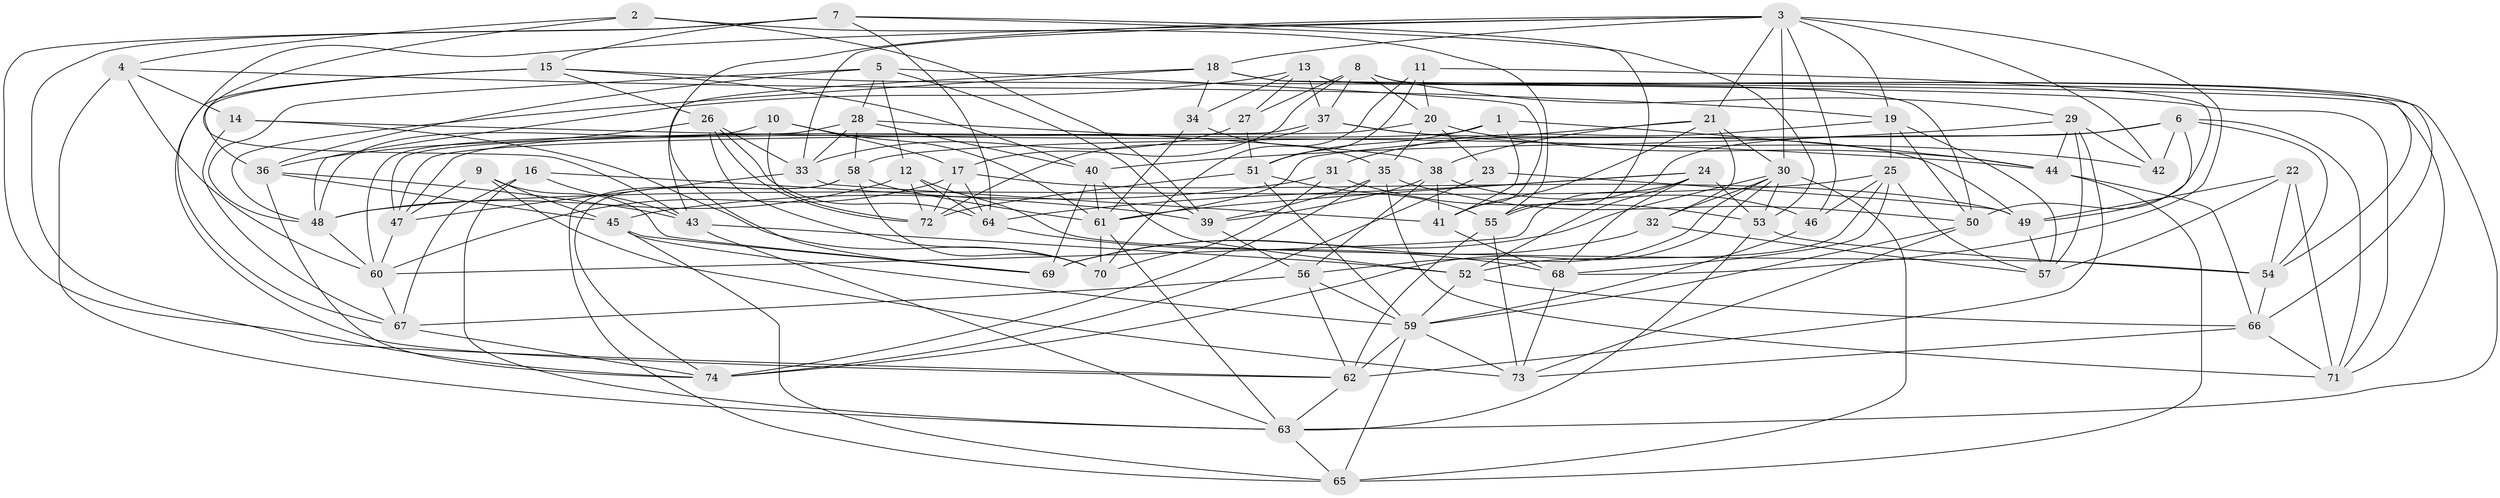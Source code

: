 // original degree distribution, {4: 1.0}
// Generated by graph-tools (version 1.1) at 2025/50/03/09/25 03:50:45]
// undirected, 74 vertices, 214 edges
graph export_dot {
graph [start="1"]
  node [color=gray90,style=filled];
  1;
  2;
  3;
  4;
  5;
  6;
  7;
  8;
  9;
  10;
  11;
  12;
  13;
  14;
  15;
  16;
  17;
  18;
  19;
  20;
  21;
  22;
  23;
  24;
  25;
  26;
  27;
  28;
  29;
  30;
  31;
  32;
  33;
  34;
  35;
  36;
  37;
  38;
  39;
  40;
  41;
  42;
  43;
  44;
  45;
  46;
  47;
  48;
  49;
  50;
  51;
  52;
  53;
  54;
  55;
  56;
  57;
  58;
  59;
  60;
  61;
  62;
  63;
  64;
  65;
  66;
  67;
  68;
  69;
  70;
  71;
  72;
  73;
  74;
  1 -- 41 [weight=1.0];
  1 -- 44 [weight=1.0];
  1 -- 47 [weight=1.0];
  1 -- 51 [weight=1.0];
  2 -- 4 [weight=1.0];
  2 -- 39 [weight=1.0];
  2 -- 43 [weight=1.0];
  2 -- 55 [weight=1.0];
  3 -- 18 [weight=1.0];
  3 -- 19 [weight=1.0];
  3 -- 21 [weight=1.0];
  3 -- 30 [weight=1.0];
  3 -- 33 [weight=1.0];
  3 -- 42 [weight=1.0];
  3 -- 46 [weight=1.0];
  3 -- 62 [weight=1.0];
  3 -- 68 [weight=1.0];
  3 -- 69 [weight=1.0];
  4 -- 14 [weight=1.0];
  4 -- 19 [weight=1.0];
  4 -- 60 [weight=2.0];
  4 -- 63 [weight=1.0];
  5 -- 12 [weight=1.0];
  5 -- 28 [weight=1.0];
  5 -- 36 [weight=1.0];
  5 -- 39 [weight=1.0];
  5 -- 41 [weight=1.0];
  5 -- 48 [weight=1.0];
  6 -- 42 [weight=1.0];
  6 -- 49 [weight=1.0];
  6 -- 54 [weight=1.0];
  6 -- 55 [weight=1.0];
  6 -- 58 [weight=1.0];
  6 -- 71 [weight=1.0];
  7 -- 15 [weight=1.0];
  7 -- 53 [weight=1.0];
  7 -- 55 [weight=1.0];
  7 -- 62 [weight=1.0];
  7 -- 64 [weight=1.0];
  7 -- 74 [weight=1.0];
  8 -- 17 [weight=1.0];
  8 -- 20 [weight=1.0];
  8 -- 27 [weight=1.0];
  8 -- 29 [weight=1.0];
  8 -- 37 [weight=1.0];
  8 -- 50 [weight=1.0];
  9 -- 45 [weight=1.0];
  9 -- 47 [weight=1.0];
  9 -- 69 [weight=1.0];
  9 -- 73 [weight=1.0];
  10 -- 17 [weight=1.0];
  10 -- 48 [weight=1.0];
  10 -- 61 [weight=1.0];
  10 -- 72 [weight=1.0];
  11 -- 20 [weight=1.0];
  11 -- 50 [weight=1.0];
  11 -- 51 [weight=1.0];
  11 -- 70 [weight=1.0];
  12 -- 48 [weight=2.0];
  12 -- 54 [weight=1.0];
  12 -- 64 [weight=1.0];
  12 -- 72 [weight=1.0];
  13 -- 27 [weight=1.0];
  13 -- 34 [weight=1.0];
  13 -- 37 [weight=1.0];
  13 -- 48 [weight=1.0];
  13 -- 54 [weight=1.0];
  13 -- 66 [weight=1.0];
  14 -- 44 [weight=1.0];
  14 -- 67 [weight=1.0];
  14 -- 70 [weight=1.0];
  15 -- 26 [weight=1.0];
  15 -- 36 [weight=1.0];
  15 -- 40 [weight=1.0];
  15 -- 67 [weight=1.0];
  15 -- 71 [weight=1.0];
  16 -- 39 [weight=1.0];
  16 -- 43 [weight=1.0];
  16 -- 63 [weight=1.0];
  16 -- 67 [weight=1.0];
  17 -- 49 [weight=1.0];
  17 -- 60 [weight=1.0];
  17 -- 64 [weight=1.0];
  17 -- 72 [weight=1.0];
  18 -- 34 [weight=1.0];
  18 -- 43 [weight=1.0];
  18 -- 48 [weight=1.0];
  18 -- 63 [weight=1.0];
  18 -- 71 [weight=1.0];
  19 -- 25 [weight=1.0];
  19 -- 31 [weight=1.0];
  19 -- 50 [weight=1.0];
  19 -- 57 [weight=1.0];
  20 -- 23 [weight=1.0];
  20 -- 35 [weight=1.0];
  20 -- 44 [weight=1.0];
  20 -- 47 [weight=1.0];
  21 -- 30 [weight=1.0];
  21 -- 32 [weight=1.0];
  21 -- 38 [weight=1.0];
  21 -- 41 [weight=1.0];
  21 -- 61 [weight=1.0];
  22 -- 49 [weight=1.0];
  22 -- 54 [weight=1.0];
  22 -- 57 [weight=1.0];
  22 -- 71 [weight=1.0];
  23 -- 49 [weight=1.0];
  23 -- 74 [weight=2.0];
  24 -- 52 [weight=1.0];
  24 -- 53 [weight=1.0];
  24 -- 60 [weight=1.0];
  24 -- 61 [weight=1.0];
  24 -- 64 [weight=1.0];
  24 -- 68 [weight=1.0];
  25 -- 46 [weight=1.0];
  25 -- 48 [weight=1.0];
  25 -- 52 [weight=1.0];
  25 -- 57 [weight=1.0];
  25 -- 68 [weight=1.0];
  26 -- 33 [weight=1.0];
  26 -- 36 [weight=1.0];
  26 -- 64 [weight=1.0];
  26 -- 70 [weight=1.0];
  26 -- 72 [weight=1.0];
  27 -- 33 [weight=1.0];
  27 -- 51 [weight=1.0];
  28 -- 33 [weight=1.0];
  28 -- 38 [weight=1.0];
  28 -- 40 [weight=1.0];
  28 -- 58 [weight=1.0];
  28 -- 60 [weight=1.0];
  29 -- 40 [weight=1.0];
  29 -- 42 [weight=1.0];
  29 -- 44 [weight=1.0];
  29 -- 57 [weight=1.0];
  29 -- 62 [weight=1.0];
  30 -- 32 [weight=1.0];
  30 -- 53 [weight=1.0];
  30 -- 56 [weight=1.0];
  30 -- 65 [weight=1.0];
  30 -- 69 [weight=1.0];
  30 -- 74 [weight=1.0];
  31 -- 45 [weight=1.0];
  31 -- 53 [weight=1.0];
  31 -- 70 [weight=1.0];
  32 -- 57 [weight=1.0];
  32 -- 69 [weight=1.0];
  33 -- 41 [weight=1.0];
  33 -- 47 [weight=1.0];
  34 -- 35 [weight=1.0];
  34 -- 61 [weight=1.0];
  35 -- 39 [weight=1.0];
  35 -- 50 [weight=1.0];
  35 -- 71 [weight=1.0];
  35 -- 74 [weight=1.0];
  36 -- 43 [weight=1.0];
  36 -- 45 [weight=1.0];
  36 -- 74 [weight=1.0];
  37 -- 42 [weight=1.0];
  37 -- 47 [weight=1.0];
  37 -- 49 [weight=1.0];
  37 -- 72 [weight=1.0];
  38 -- 39 [weight=1.0];
  38 -- 41 [weight=1.0];
  38 -- 46 [weight=1.0];
  38 -- 56 [weight=1.0];
  39 -- 56 [weight=1.0];
  40 -- 52 [weight=1.0];
  40 -- 61 [weight=1.0];
  40 -- 69 [weight=1.0];
  41 -- 68 [weight=1.0];
  43 -- 52 [weight=1.0];
  43 -- 63 [weight=1.0];
  44 -- 65 [weight=1.0];
  44 -- 66 [weight=1.0];
  45 -- 59 [weight=1.0];
  45 -- 65 [weight=1.0];
  45 -- 69 [weight=1.0];
  46 -- 59 [weight=1.0];
  47 -- 60 [weight=1.0];
  48 -- 60 [weight=1.0];
  49 -- 57 [weight=1.0];
  50 -- 59 [weight=1.0];
  50 -- 73 [weight=1.0];
  51 -- 55 [weight=1.0];
  51 -- 59 [weight=1.0];
  51 -- 72 [weight=1.0];
  52 -- 59 [weight=1.0];
  52 -- 66 [weight=1.0];
  53 -- 54 [weight=1.0];
  53 -- 63 [weight=1.0];
  54 -- 66 [weight=1.0];
  55 -- 62 [weight=1.0];
  55 -- 73 [weight=1.0];
  56 -- 59 [weight=1.0];
  56 -- 62 [weight=1.0];
  56 -- 67 [weight=1.0];
  58 -- 61 [weight=1.0];
  58 -- 65 [weight=1.0];
  58 -- 70 [weight=1.0];
  58 -- 74 [weight=1.0];
  59 -- 62 [weight=2.0];
  59 -- 65 [weight=1.0];
  59 -- 73 [weight=1.0];
  60 -- 67 [weight=1.0];
  61 -- 63 [weight=1.0];
  61 -- 70 [weight=1.0];
  62 -- 63 [weight=1.0];
  63 -- 65 [weight=1.0];
  64 -- 68 [weight=1.0];
  66 -- 71 [weight=1.0];
  66 -- 73 [weight=1.0];
  67 -- 74 [weight=1.0];
  68 -- 73 [weight=1.0];
}
